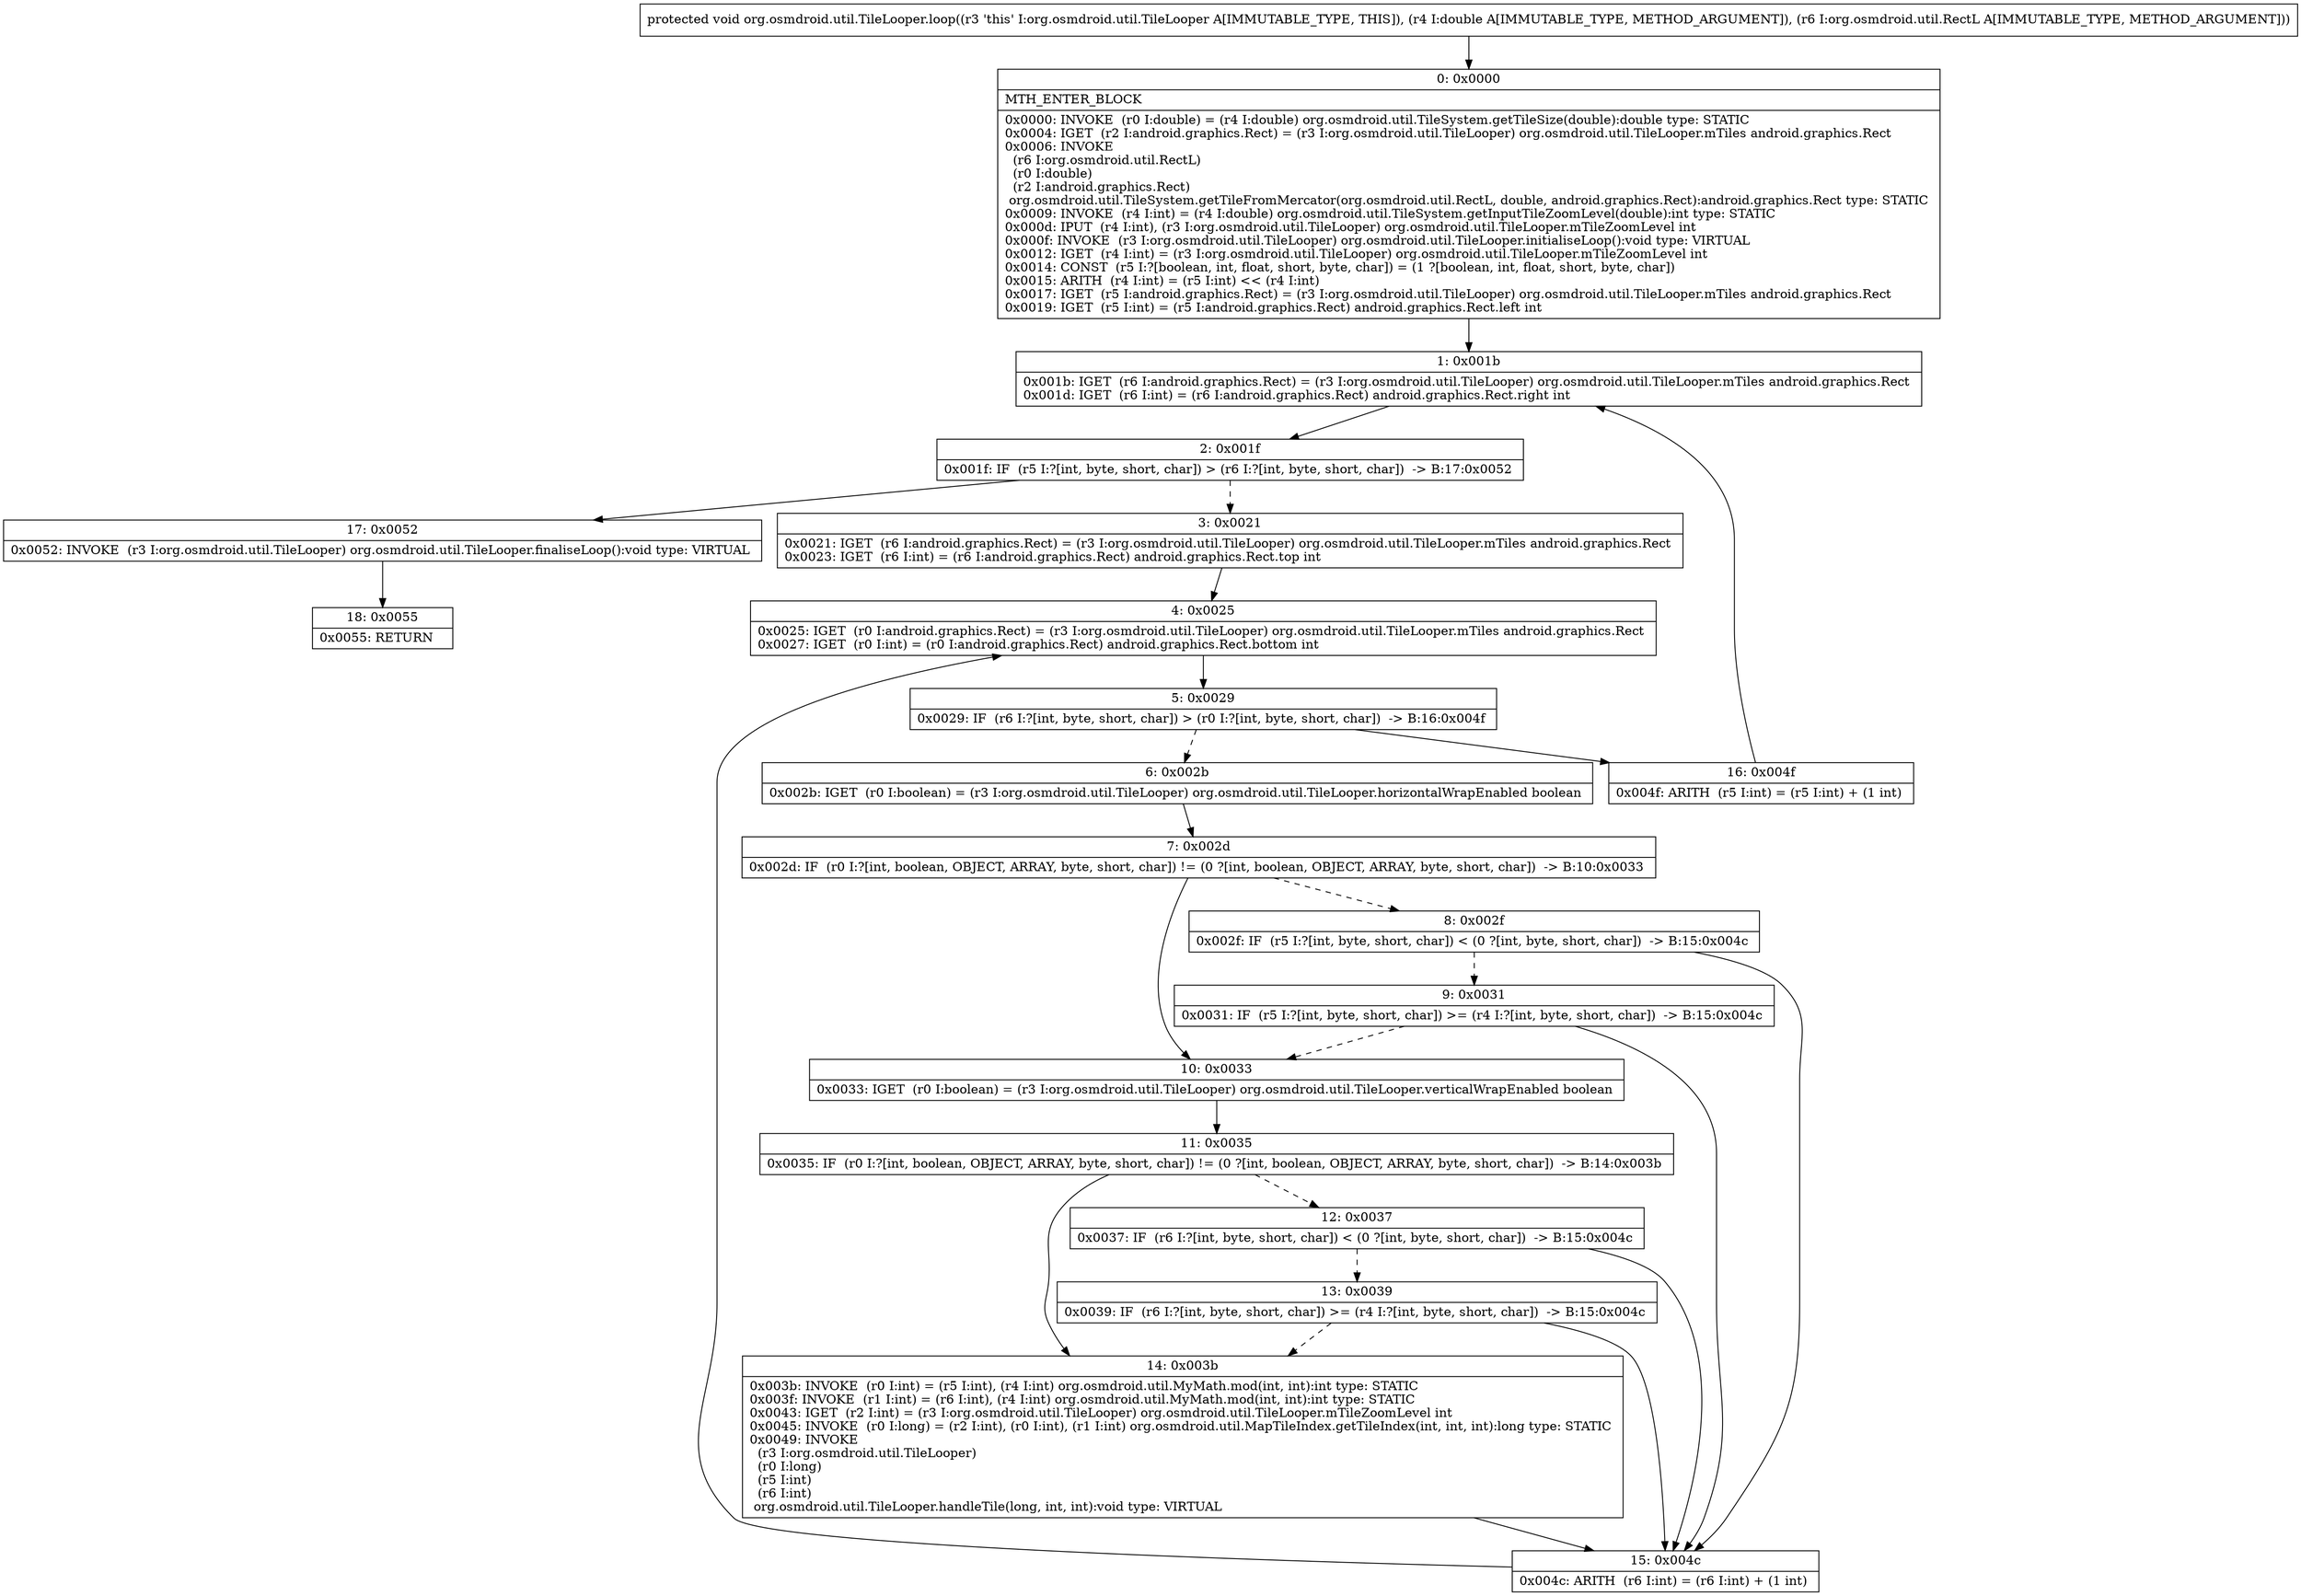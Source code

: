 digraph "CFG fororg.osmdroid.util.TileLooper.loop(DLorg\/osmdroid\/util\/RectL;)V" {
Node_0 [shape=record,label="{0\:\ 0x0000|MTH_ENTER_BLOCK\l|0x0000: INVOKE  (r0 I:double) = (r4 I:double) org.osmdroid.util.TileSystem.getTileSize(double):double type: STATIC \l0x0004: IGET  (r2 I:android.graphics.Rect) = (r3 I:org.osmdroid.util.TileLooper) org.osmdroid.util.TileLooper.mTiles android.graphics.Rect \l0x0006: INVOKE  \l  (r6 I:org.osmdroid.util.RectL)\l  (r0 I:double)\l  (r2 I:android.graphics.Rect)\l org.osmdroid.util.TileSystem.getTileFromMercator(org.osmdroid.util.RectL, double, android.graphics.Rect):android.graphics.Rect type: STATIC \l0x0009: INVOKE  (r4 I:int) = (r4 I:double) org.osmdroid.util.TileSystem.getInputTileZoomLevel(double):int type: STATIC \l0x000d: IPUT  (r4 I:int), (r3 I:org.osmdroid.util.TileLooper) org.osmdroid.util.TileLooper.mTileZoomLevel int \l0x000f: INVOKE  (r3 I:org.osmdroid.util.TileLooper) org.osmdroid.util.TileLooper.initialiseLoop():void type: VIRTUAL \l0x0012: IGET  (r4 I:int) = (r3 I:org.osmdroid.util.TileLooper) org.osmdroid.util.TileLooper.mTileZoomLevel int \l0x0014: CONST  (r5 I:?[boolean, int, float, short, byte, char]) = (1 ?[boolean, int, float, short, byte, char]) \l0x0015: ARITH  (r4 I:int) = (r5 I:int) \<\< (r4 I:int) \l0x0017: IGET  (r5 I:android.graphics.Rect) = (r3 I:org.osmdroid.util.TileLooper) org.osmdroid.util.TileLooper.mTiles android.graphics.Rect \l0x0019: IGET  (r5 I:int) = (r5 I:android.graphics.Rect) android.graphics.Rect.left int \l}"];
Node_1 [shape=record,label="{1\:\ 0x001b|0x001b: IGET  (r6 I:android.graphics.Rect) = (r3 I:org.osmdroid.util.TileLooper) org.osmdroid.util.TileLooper.mTiles android.graphics.Rect \l0x001d: IGET  (r6 I:int) = (r6 I:android.graphics.Rect) android.graphics.Rect.right int \l}"];
Node_2 [shape=record,label="{2\:\ 0x001f|0x001f: IF  (r5 I:?[int, byte, short, char]) \> (r6 I:?[int, byte, short, char])  \-\> B:17:0x0052 \l}"];
Node_3 [shape=record,label="{3\:\ 0x0021|0x0021: IGET  (r6 I:android.graphics.Rect) = (r3 I:org.osmdroid.util.TileLooper) org.osmdroid.util.TileLooper.mTiles android.graphics.Rect \l0x0023: IGET  (r6 I:int) = (r6 I:android.graphics.Rect) android.graphics.Rect.top int \l}"];
Node_4 [shape=record,label="{4\:\ 0x0025|0x0025: IGET  (r0 I:android.graphics.Rect) = (r3 I:org.osmdroid.util.TileLooper) org.osmdroid.util.TileLooper.mTiles android.graphics.Rect \l0x0027: IGET  (r0 I:int) = (r0 I:android.graphics.Rect) android.graphics.Rect.bottom int \l}"];
Node_5 [shape=record,label="{5\:\ 0x0029|0x0029: IF  (r6 I:?[int, byte, short, char]) \> (r0 I:?[int, byte, short, char])  \-\> B:16:0x004f \l}"];
Node_6 [shape=record,label="{6\:\ 0x002b|0x002b: IGET  (r0 I:boolean) = (r3 I:org.osmdroid.util.TileLooper) org.osmdroid.util.TileLooper.horizontalWrapEnabled boolean \l}"];
Node_7 [shape=record,label="{7\:\ 0x002d|0x002d: IF  (r0 I:?[int, boolean, OBJECT, ARRAY, byte, short, char]) != (0 ?[int, boolean, OBJECT, ARRAY, byte, short, char])  \-\> B:10:0x0033 \l}"];
Node_8 [shape=record,label="{8\:\ 0x002f|0x002f: IF  (r5 I:?[int, byte, short, char]) \< (0 ?[int, byte, short, char])  \-\> B:15:0x004c \l}"];
Node_9 [shape=record,label="{9\:\ 0x0031|0x0031: IF  (r5 I:?[int, byte, short, char]) \>= (r4 I:?[int, byte, short, char])  \-\> B:15:0x004c \l}"];
Node_10 [shape=record,label="{10\:\ 0x0033|0x0033: IGET  (r0 I:boolean) = (r3 I:org.osmdroid.util.TileLooper) org.osmdroid.util.TileLooper.verticalWrapEnabled boolean \l}"];
Node_11 [shape=record,label="{11\:\ 0x0035|0x0035: IF  (r0 I:?[int, boolean, OBJECT, ARRAY, byte, short, char]) != (0 ?[int, boolean, OBJECT, ARRAY, byte, short, char])  \-\> B:14:0x003b \l}"];
Node_12 [shape=record,label="{12\:\ 0x0037|0x0037: IF  (r6 I:?[int, byte, short, char]) \< (0 ?[int, byte, short, char])  \-\> B:15:0x004c \l}"];
Node_13 [shape=record,label="{13\:\ 0x0039|0x0039: IF  (r6 I:?[int, byte, short, char]) \>= (r4 I:?[int, byte, short, char])  \-\> B:15:0x004c \l}"];
Node_14 [shape=record,label="{14\:\ 0x003b|0x003b: INVOKE  (r0 I:int) = (r5 I:int), (r4 I:int) org.osmdroid.util.MyMath.mod(int, int):int type: STATIC \l0x003f: INVOKE  (r1 I:int) = (r6 I:int), (r4 I:int) org.osmdroid.util.MyMath.mod(int, int):int type: STATIC \l0x0043: IGET  (r2 I:int) = (r3 I:org.osmdroid.util.TileLooper) org.osmdroid.util.TileLooper.mTileZoomLevel int \l0x0045: INVOKE  (r0 I:long) = (r2 I:int), (r0 I:int), (r1 I:int) org.osmdroid.util.MapTileIndex.getTileIndex(int, int, int):long type: STATIC \l0x0049: INVOKE  \l  (r3 I:org.osmdroid.util.TileLooper)\l  (r0 I:long)\l  (r5 I:int)\l  (r6 I:int)\l org.osmdroid.util.TileLooper.handleTile(long, int, int):void type: VIRTUAL \l}"];
Node_15 [shape=record,label="{15\:\ 0x004c|0x004c: ARITH  (r6 I:int) = (r6 I:int) + (1 int) \l}"];
Node_16 [shape=record,label="{16\:\ 0x004f|0x004f: ARITH  (r5 I:int) = (r5 I:int) + (1 int) \l}"];
Node_17 [shape=record,label="{17\:\ 0x0052|0x0052: INVOKE  (r3 I:org.osmdroid.util.TileLooper) org.osmdroid.util.TileLooper.finaliseLoop():void type: VIRTUAL \l}"];
Node_18 [shape=record,label="{18\:\ 0x0055|0x0055: RETURN   \l}"];
MethodNode[shape=record,label="{protected void org.osmdroid.util.TileLooper.loop((r3 'this' I:org.osmdroid.util.TileLooper A[IMMUTABLE_TYPE, THIS]), (r4 I:double A[IMMUTABLE_TYPE, METHOD_ARGUMENT]), (r6 I:org.osmdroid.util.RectL A[IMMUTABLE_TYPE, METHOD_ARGUMENT])) }"];
MethodNode -> Node_0;
Node_0 -> Node_1;
Node_1 -> Node_2;
Node_2 -> Node_3[style=dashed];
Node_2 -> Node_17;
Node_3 -> Node_4;
Node_4 -> Node_5;
Node_5 -> Node_6[style=dashed];
Node_5 -> Node_16;
Node_6 -> Node_7;
Node_7 -> Node_8[style=dashed];
Node_7 -> Node_10;
Node_8 -> Node_9[style=dashed];
Node_8 -> Node_15;
Node_9 -> Node_10[style=dashed];
Node_9 -> Node_15;
Node_10 -> Node_11;
Node_11 -> Node_12[style=dashed];
Node_11 -> Node_14;
Node_12 -> Node_13[style=dashed];
Node_12 -> Node_15;
Node_13 -> Node_14[style=dashed];
Node_13 -> Node_15;
Node_14 -> Node_15;
Node_15 -> Node_4;
Node_16 -> Node_1;
Node_17 -> Node_18;
}

